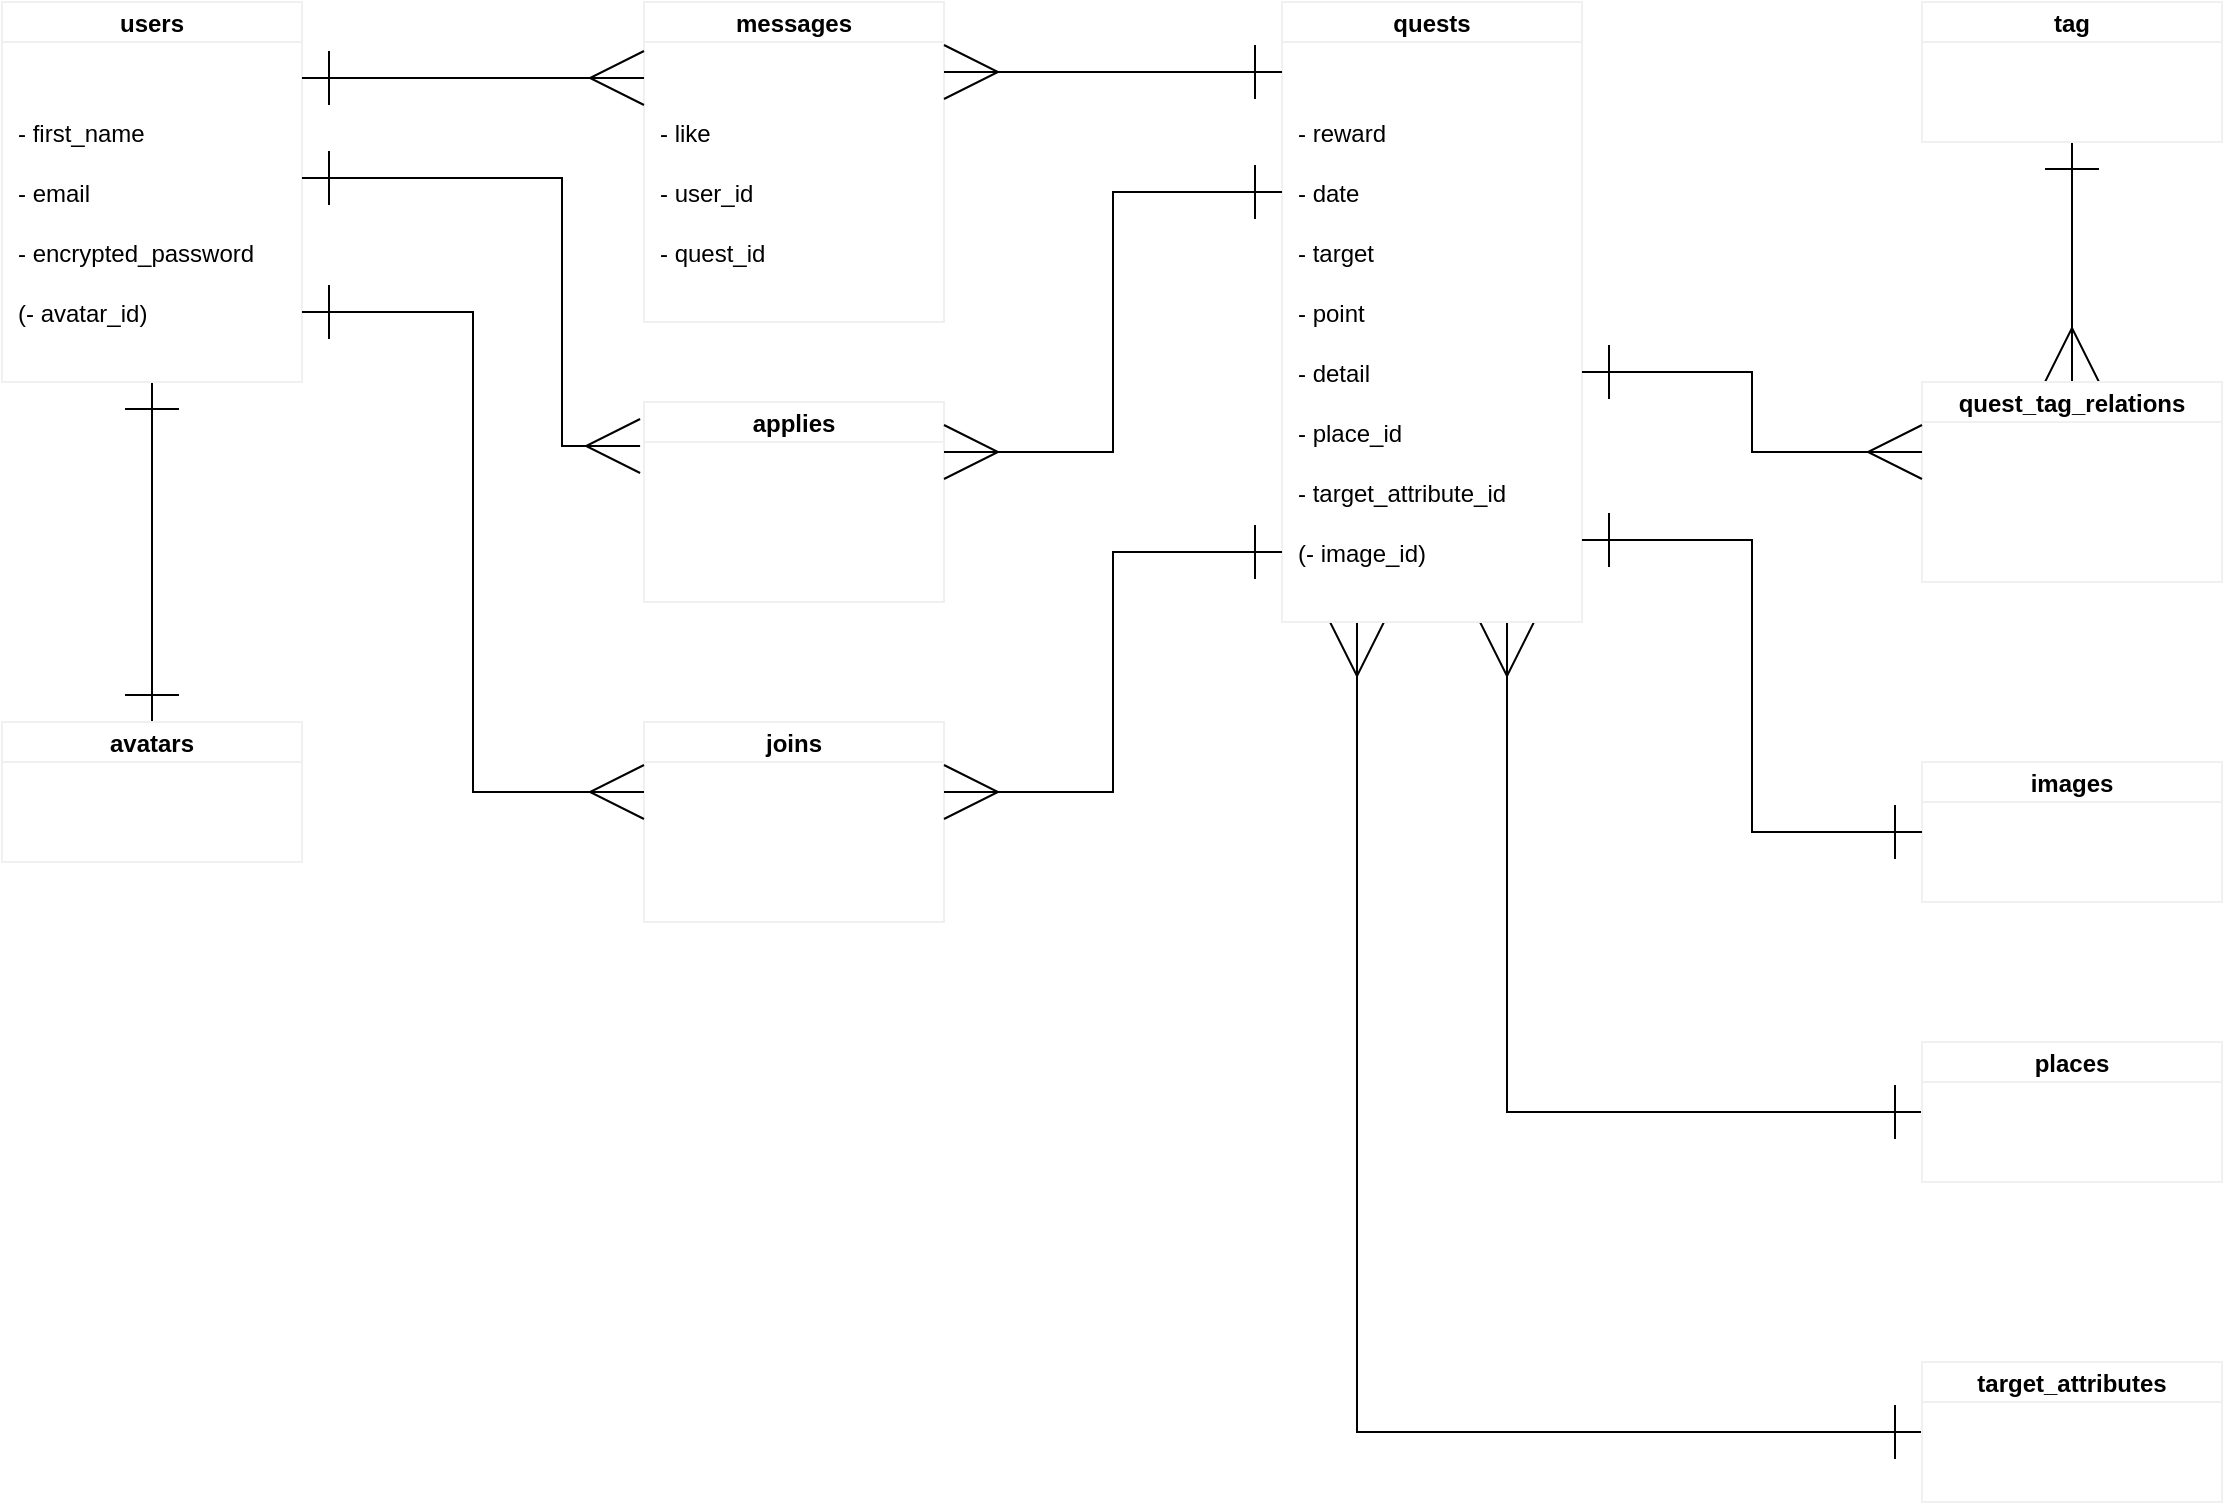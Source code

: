 <mxfile>
    <diagram id="tq6Q-kKkrOXCIGMH7631" name="ページ1">
        <mxGraphModel dx="937" dy="680" grid="1" gridSize="10" guides="1" tooltips="1" connect="1" arrows="0" fold="1" page="1" pageScale="1" pageWidth="1169" pageHeight="827" math="0" shadow="0">
            <root>
                <mxCell id="0"/>
                <mxCell id="1" parent="0"/>
                <mxCell id="98" style="edgeStyle=orthogonalEdgeStyle;rounded=0;jumpStyle=none;orthogonalLoop=1;jettySize=auto;html=1;exitX=0.5;exitY=1;exitDx=0;exitDy=0;entryX=0.5;entryY=0;entryDx=0;entryDy=0;startArrow=ERone;startFill=0;endArrow=ERone;endFill=0;startSize=25;endSize=25;sourcePerimeterSpacing=0;targetPerimeterSpacing=0;" edge="1" parent="1" source="18" target="89">
                    <mxGeometry relative="1" as="geometry"/>
                </mxCell>
                <mxCell id="18" value="users" style="shape=table;startSize=20;container=1;collapsible=1;childLayout=tableLayout;fixedRows=1;rowLines=0;fontStyle=1;align=center;resizeLast=1;strokeColor=#f0f0f0;" parent="1" vertex="1">
                    <mxGeometry x="40" y="40" width="150" height="190" as="geometry"/>
                </mxCell>
                <mxCell id="22" value="" style="shape=partialRectangle;collapsible=0;dropTarget=0;pointerEvents=0;fillColor=none;top=0;left=0;bottom=0;right=0;points=[[0,0.5],[1,0.5]];portConstraint=eastwest;" parent="18" vertex="1">
                    <mxGeometry y="20" width="150" height="30" as="geometry"/>
                </mxCell>
                <mxCell id="24" value="- last_name " style="shape=partialRectangle;connectable=0;top=0;left=0;bottom=0;right=0;align=left;spacingLeft=6;overflow=hidden;strokeColor=#666666;fontColor=#FFFFFF;fillColor=none;" parent="22" vertex="1">
                    <mxGeometry width="150" height="30" as="geometry"/>
                </mxCell>
                <mxCell id="41" style="shape=partialRectangle;collapsible=0;dropTarget=0;pointerEvents=0;fillColor=none;top=0;left=0;bottom=0;right=0;points=[[0,0.5],[1,0.5]];portConstraint=eastwest;" parent="18" vertex="1">
                    <mxGeometry y="50" width="150" height="30" as="geometry"/>
                </mxCell>
                <mxCell id="42" value="- first_name" style="shape=partialRectangle;connectable=0;top=0;left=0;bottom=0;right=0;align=left;spacingLeft=6;overflow=hidden;strokeColor=#9673a6;fillColor=none;" parent="41" vertex="1">
                    <mxGeometry width="150" height="30" as="geometry"/>
                </mxCell>
                <mxCell id="45" style="shape=partialRectangle;collapsible=0;dropTarget=0;pointerEvents=0;fillColor=none;top=0;left=0;bottom=0;right=0;points=[[0,0.5],[1,0.5]];portConstraint=eastwest;" parent="18" vertex="1">
                    <mxGeometry y="80" width="150" height="30" as="geometry"/>
                </mxCell>
                <mxCell id="46" value="- email" style="shape=partialRectangle;connectable=0;top=0;left=0;bottom=0;right=0;align=left;spacingLeft=6;overflow=hidden;strokeColor=#9673a6;fillColor=none;" parent="45" vertex="1">
                    <mxGeometry width="150" height="30" as="geometry"/>
                </mxCell>
                <mxCell id="47" style="shape=partialRectangle;collapsible=0;dropTarget=0;pointerEvents=0;fillColor=none;top=0;left=0;bottom=0;right=0;points=[[0,0.5],[1,0.5]];portConstraint=eastwest;" parent="18" vertex="1">
                    <mxGeometry y="110" width="150" height="30" as="geometry"/>
                </mxCell>
                <mxCell id="48" value="- encrypted_password" style="shape=partialRectangle;connectable=0;top=0;left=0;bottom=0;right=0;align=left;spacingLeft=6;overflow=hidden;strokeColor=#9673a6;fillColor=none;" parent="47" vertex="1">
                    <mxGeometry width="150" height="30" as="geometry"/>
                </mxCell>
                <mxCell id="114" style="shape=partialRectangle;collapsible=0;dropTarget=0;pointerEvents=0;fillColor=none;top=0;left=0;bottom=0;right=0;points=[[0,0.5],[1,0.5]];portConstraint=eastwest;" vertex="1" parent="18">
                    <mxGeometry y="140" width="150" height="30" as="geometry"/>
                </mxCell>
                <mxCell id="115" value="(- avatar_id)" style="shape=partialRectangle;connectable=0;top=0;left=0;bottom=0;right=0;align=left;spacingLeft=6;overflow=hidden;strokeColor=#9673a6;fillColor=none;" vertex="1" parent="114">
                    <mxGeometry width="150" height="30" as="geometry"/>
                </mxCell>
                <mxCell id="134" style="edgeStyle=orthogonalEdgeStyle;rounded=0;jumpStyle=none;orthogonalLoop=1;jettySize=auto;html=1;exitX=0.75;exitY=1;exitDx=0;exitDy=0;entryX=0;entryY=0.5;entryDx=0;entryDy=0;startArrow=ERmany;startFill=0;endArrow=ERone;endFill=0;startSize=25;endSize=25;sourcePerimeterSpacing=0;targetPerimeterSpacing=0;" edge="1" parent="1" source="49" target="129">
                    <mxGeometry relative="1" as="geometry"/>
                </mxCell>
                <mxCell id="135" style="edgeStyle=orthogonalEdgeStyle;rounded=0;jumpStyle=none;orthogonalLoop=1;jettySize=auto;html=1;exitX=0.25;exitY=1;exitDx=0;exitDy=0;entryX=0;entryY=0.5;entryDx=0;entryDy=0;startArrow=ERmany;startFill=0;endArrow=ERone;endFill=0;startSize=25;endSize=25;sourcePerimeterSpacing=0;targetPerimeterSpacing=0;" edge="1" parent="1" source="49" target="132">
                    <mxGeometry relative="1" as="geometry"/>
                </mxCell>
                <mxCell id="49" value="quests" style="shape=table;startSize=20;container=1;collapsible=1;childLayout=tableLayout;fixedRows=1;rowLines=0;fontStyle=1;align=center;resizeLast=1;strokeColor=#f0f0f0;" parent="1" vertex="1">
                    <mxGeometry x="680" y="40" width="150" height="310" as="geometry"/>
                </mxCell>
                <mxCell id="50" value="" style="shape=partialRectangle;collapsible=0;dropTarget=0;pointerEvents=0;fillColor=none;top=0;left=0;bottom=0;right=0;points=[[0,0.5],[1,0.5]];portConstraint=eastwest;" parent="49" vertex="1">
                    <mxGeometry y="20" width="150" height="30" as="geometry"/>
                </mxCell>
                <mxCell id="51" value="- quest_name " style="shape=partialRectangle;connectable=0;top=0;left=0;bottom=0;right=0;align=left;spacingLeft=6;overflow=hidden;strokeColor=#666666;fontColor=#FFFFFF;fillColor=none;" parent="50" vertex="1">
                    <mxGeometry width="150" height="30" as="geometry"/>
                </mxCell>
                <mxCell id="52" style="shape=partialRectangle;collapsible=0;dropTarget=0;pointerEvents=0;fillColor=none;top=0;left=0;bottom=0;right=0;points=[[0,0.5],[1,0.5]];portConstraint=eastwest;" parent="49" vertex="1">
                    <mxGeometry y="50" width="150" height="30" as="geometry"/>
                </mxCell>
                <mxCell id="53" value="- reward" style="shape=partialRectangle;connectable=0;top=0;left=0;bottom=0;right=0;align=left;spacingLeft=6;overflow=hidden;strokeColor=#9673a6;fillColor=none;" parent="52" vertex="1">
                    <mxGeometry width="150" height="30" as="geometry"/>
                </mxCell>
                <mxCell id="54" style="shape=partialRectangle;collapsible=0;dropTarget=0;pointerEvents=0;fillColor=none;top=0;left=0;bottom=0;right=0;points=[[0,0.5],[1,0.5]];portConstraint=eastwest;" parent="49" vertex="1">
                    <mxGeometry y="80" width="150" height="30" as="geometry"/>
                </mxCell>
                <mxCell id="55" value="- date" style="shape=partialRectangle;connectable=0;top=0;left=0;bottom=0;right=0;align=left;spacingLeft=6;overflow=hidden;strokeColor=#9673a6;fillColor=none;" parent="54" vertex="1">
                    <mxGeometry width="150" height="30" as="geometry"/>
                </mxCell>
                <mxCell id="56" style="shape=partialRectangle;collapsible=0;dropTarget=0;pointerEvents=0;fillColor=none;top=0;left=0;bottom=0;right=0;points=[[0,0.5],[1,0.5]];portConstraint=eastwest;" parent="49" vertex="1">
                    <mxGeometry y="110" width="150" height="30" as="geometry"/>
                </mxCell>
                <mxCell id="57" value="- target" style="shape=partialRectangle;connectable=0;top=0;left=0;bottom=0;right=0;align=left;spacingLeft=6;overflow=hidden;strokeColor=#9673a6;fillColor=none;" parent="56" vertex="1">
                    <mxGeometry width="150" height="30" as="geometry"/>
                </mxCell>
                <mxCell id="58" style="shape=partialRectangle;collapsible=0;dropTarget=0;pointerEvents=0;fillColor=none;top=0;left=0;bottom=0;right=0;points=[[0,0.5],[1,0.5]];portConstraint=eastwest;" parent="49" vertex="1">
                    <mxGeometry y="140" width="150" height="30" as="geometry"/>
                </mxCell>
                <mxCell id="59" value="- point" style="shape=partialRectangle;connectable=0;top=0;left=0;bottom=0;right=0;align=left;spacingLeft=6;overflow=hidden;strokeColor=#9673a6;fillColor=none;" parent="58" vertex="1">
                    <mxGeometry width="150" height="30" as="geometry"/>
                </mxCell>
                <mxCell id="60" style="shape=partialRectangle;collapsible=0;dropTarget=0;pointerEvents=0;fillColor=none;top=0;left=0;bottom=0;right=0;points=[[0,0.5],[1,0.5]];portConstraint=eastwest;" parent="49" vertex="1">
                    <mxGeometry y="170" width="150" height="30" as="geometry"/>
                </mxCell>
                <mxCell id="61" value="- detail" style="shape=partialRectangle;connectable=0;top=0;left=0;bottom=0;right=0;align=left;spacingLeft=6;overflow=hidden;strokeColor=#9673a6;fillColor=none;" parent="60" vertex="1">
                    <mxGeometry width="150" height="30" as="geometry"/>
                </mxCell>
                <mxCell id="64" style="shape=partialRectangle;collapsible=0;dropTarget=0;pointerEvents=0;fillColor=none;top=0;left=0;bottom=0;right=0;points=[[0,0.5],[1,0.5]];portConstraint=eastwest;" parent="49" vertex="1">
                    <mxGeometry y="200" width="150" height="30" as="geometry"/>
                </mxCell>
                <mxCell id="65" value="- place_id" style="shape=partialRectangle;connectable=0;top=0;left=0;bottom=0;right=0;align=left;spacingLeft=6;overflow=hidden;strokeColor=#9673a6;fillColor=none;" parent="64" vertex="1">
                    <mxGeometry width="150" height="30" as="geometry"/>
                </mxCell>
                <mxCell id="66" style="shape=partialRectangle;collapsible=0;dropTarget=0;pointerEvents=0;fillColor=none;top=0;left=0;bottom=0;right=0;points=[[0,0.5],[1,0.5]];portConstraint=eastwest;" parent="49" vertex="1">
                    <mxGeometry y="230" width="150" height="30" as="geometry"/>
                </mxCell>
                <mxCell id="67" value="- target_attribute_id" style="shape=partialRectangle;connectable=0;top=0;left=0;bottom=0;right=0;align=left;spacingLeft=6;overflow=hidden;strokeColor=#9673a6;fillColor=none;" parent="66" vertex="1">
                    <mxGeometry width="150" height="30" as="geometry"/>
                </mxCell>
                <mxCell id="124" style="shape=partialRectangle;collapsible=0;dropTarget=0;pointerEvents=0;fillColor=none;top=0;left=0;bottom=0;right=0;points=[[0,0.5],[1,0.5]];portConstraint=eastwest;" vertex="1" parent="49">
                    <mxGeometry y="260" width="150" height="30" as="geometry"/>
                </mxCell>
                <mxCell id="125" value="(- image_id)" style="shape=partialRectangle;connectable=0;top=0;left=0;bottom=0;right=0;align=left;spacingLeft=6;overflow=hidden;strokeColor=#9673a6;fillColor=none;" vertex="1" parent="124">
                    <mxGeometry width="150" height="30" as="geometry"/>
                </mxCell>
                <mxCell id="68" value="messages" style="shape=table;startSize=20;container=1;collapsible=1;childLayout=tableLayout;fixedRows=1;rowLines=0;fontStyle=1;align=center;resizeLast=1;strokeColor=#f0f0f0;" parent="1" vertex="1">
                    <mxGeometry x="361" y="40" width="150" height="160" as="geometry"/>
                </mxCell>
                <mxCell id="69" value="" style="shape=partialRectangle;collapsible=0;dropTarget=0;pointerEvents=0;fillColor=none;top=0;left=0;bottom=0;right=0;points=[[0,0.5],[1,0.5]];portConstraint=eastwest;" parent="68" vertex="1">
                    <mxGeometry y="20" width="150" height="30" as="geometry"/>
                </mxCell>
                <mxCell id="70" value="- text" style="shape=partialRectangle;connectable=0;top=0;left=0;bottom=0;right=0;align=left;spacingLeft=6;overflow=hidden;strokeColor=#666666;fontColor=#FFFFFF;fillColor=none;" parent="69" vertex="1">
                    <mxGeometry width="150" height="30" as="geometry"/>
                </mxCell>
                <mxCell id="71" style="shape=partialRectangle;collapsible=0;dropTarget=0;pointerEvents=0;fillColor=none;top=0;left=0;bottom=0;right=0;points=[[0,0.5],[1,0.5]];portConstraint=eastwest;" parent="68" vertex="1">
                    <mxGeometry y="50" width="150" height="30" as="geometry"/>
                </mxCell>
                <mxCell id="72" value="- like" style="shape=partialRectangle;connectable=0;top=0;left=0;bottom=0;right=0;align=left;spacingLeft=6;overflow=hidden;strokeColor=#9673a6;fillColor=none;" parent="71" vertex="1">
                    <mxGeometry width="150" height="30" as="geometry"/>
                </mxCell>
                <mxCell id="116" style="shape=partialRectangle;collapsible=0;dropTarget=0;pointerEvents=0;fillColor=none;top=0;left=0;bottom=0;right=0;points=[[0,0.5],[1,0.5]];portConstraint=eastwest;" vertex="1" parent="68">
                    <mxGeometry y="80" width="150" height="30" as="geometry"/>
                </mxCell>
                <mxCell id="117" value="- user_id" style="shape=partialRectangle;connectable=0;top=0;left=0;bottom=0;right=0;align=left;spacingLeft=6;overflow=hidden;strokeColor=#9673a6;fillColor=none;" vertex="1" parent="116">
                    <mxGeometry width="150" height="30" as="geometry"/>
                </mxCell>
                <mxCell id="118" style="shape=partialRectangle;collapsible=0;dropTarget=0;pointerEvents=0;fillColor=none;top=0;left=0;bottom=0;right=0;points=[[0,0.5],[1,0.5]];portConstraint=eastwest;" vertex="1" parent="68">
                    <mxGeometry y="110" width="150" height="30" as="geometry"/>
                </mxCell>
                <mxCell id="119" value="- quest_id" style="shape=partialRectangle;connectable=0;top=0;left=0;bottom=0;right=0;align=left;spacingLeft=6;overflow=hidden;strokeColor=#9673a6;fillColor=none;" vertex="1" parent="118">
                    <mxGeometry width="150" height="30" as="geometry"/>
                </mxCell>
                <mxCell id="112" style="edgeStyle=orthogonalEdgeStyle;rounded=0;jumpStyle=none;orthogonalLoop=1;jettySize=auto;html=1;exitX=0.5;exitY=1;exitDx=0;exitDy=0;startArrow=ERone;startFill=0;endArrow=ERmany;endFill=0;startSize=25;endSize=25;sourcePerimeterSpacing=0;targetPerimeterSpacing=0;" edge="1" parent="1" source="77" target="104">
                    <mxGeometry relative="1" as="geometry"/>
                </mxCell>
                <mxCell id="77" value="tag" style="shape=table;startSize=20;container=1;collapsible=1;childLayout=tableLayout;fixedRows=1;rowLines=0;fontStyle=1;align=center;resizeLast=1;strokeColor=#f0f0f0;" parent="1" vertex="1">
                    <mxGeometry x="1000" y="40" width="150" height="70" as="geometry"/>
                </mxCell>
                <mxCell id="78" value="" style="shape=partialRectangle;collapsible=0;dropTarget=0;pointerEvents=0;fillColor=none;top=0;left=0;bottom=0;right=0;points=[[0,0.5],[1,0.5]];portConstraint=eastwest;" parent="77" vertex="1">
                    <mxGeometry y="20" width="150" height="30" as="geometry"/>
                </mxCell>
                <mxCell id="79" value="- attribute" style="shape=partialRectangle;connectable=0;top=0;left=0;bottom=0;right=0;align=left;spacingLeft=6;overflow=hidden;strokeColor=#666666;fontColor=#FFFFFF;fillColor=none;" parent="78" vertex="1">
                    <mxGeometry width="150" height="30" as="geometry"/>
                </mxCell>
                <mxCell id="80" value="applies" style="shape=table;startSize=20;container=1;collapsible=1;childLayout=tableLayout;fixedRows=1;rowLines=0;fontStyle=1;align=center;resizeLast=1;strokeColor=#f0f0f0;" vertex="1" parent="1">
                    <mxGeometry x="361" y="240" width="150" height="100" as="geometry"/>
                </mxCell>
                <mxCell id="81" value="" style="shape=partialRectangle;collapsible=0;dropTarget=0;pointerEvents=0;fillColor=none;top=0;left=0;bottom=0;right=0;points=[[0,0.5],[1,0.5]];portConstraint=eastwest;" vertex="1" parent="80">
                    <mxGeometry y="20" width="150" height="30" as="geometry"/>
                </mxCell>
                <mxCell id="82" value="- user_id" style="shape=partialRectangle;connectable=0;top=0;left=0;bottom=0;right=0;align=left;spacingLeft=6;overflow=hidden;strokeColor=#666666;fontColor=#FFFFFF;fillColor=none;" vertex="1" parent="81">
                    <mxGeometry width="150" height="30" as="geometry"/>
                </mxCell>
                <mxCell id="120" style="shape=partialRectangle;collapsible=0;dropTarget=0;pointerEvents=0;fillColor=none;top=0;left=0;bottom=0;right=0;points=[[0,0.5],[1,0.5]];portConstraint=eastwest;" vertex="1" parent="80">
                    <mxGeometry y="50" width="150" height="30" as="geometry"/>
                </mxCell>
                <mxCell id="121" value="- quest_id" style="shape=partialRectangle;connectable=0;top=0;left=0;bottom=0;right=0;align=left;spacingLeft=6;overflow=hidden;strokeColor=#666666;fontColor=#FFFFFF;fillColor=none;" vertex="1" parent="120">
                    <mxGeometry width="150" height="30" as="geometry"/>
                </mxCell>
                <mxCell id="83" value="joins" style="shape=table;startSize=20;container=1;collapsible=1;childLayout=tableLayout;fixedRows=1;rowLines=0;fontStyle=1;align=center;resizeLast=1;strokeColor=#f0f0f0;" vertex="1" parent="1">
                    <mxGeometry x="361" y="400" width="150" height="100" as="geometry"/>
                </mxCell>
                <mxCell id="84" value="" style="shape=partialRectangle;collapsible=0;dropTarget=0;pointerEvents=0;fillColor=none;top=0;left=0;bottom=0;right=0;points=[[0,0.5],[1,0.5]];portConstraint=eastwest;" vertex="1" parent="83">
                    <mxGeometry y="20" width="150" height="30" as="geometry"/>
                </mxCell>
                <mxCell id="85" value="- user_id" style="shape=partialRectangle;connectable=0;top=0;left=0;bottom=0;right=0;align=left;spacingLeft=6;overflow=hidden;strokeColor=#666666;fontColor=#FFFFFF;fillColor=none;" vertex="1" parent="84">
                    <mxGeometry width="150" height="30" as="geometry"/>
                </mxCell>
                <mxCell id="122" style="shape=partialRectangle;collapsible=0;dropTarget=0;pointerEvents=0;fillColor=none;top=0;left=0;bottom=0;right=0;points=[[0,0.5],[1,0.5]];portConstraint=eastwest;" vertex="1" parent="83">
                    <mxGeometry y="50" width="150" height="30" as="geometry"/>
                </mxCell>
                <mxCell id="123" value="- quest_id" style="shape=partialRectangle;connectable=0;top=0;left=0;bottom=0;right=0;align=left;spacingLeft=6;overflow=hidden;strokeColor=#666666;fontColor=#FFFFFF;fillColor=none;" vertex="1" parent="122">
                    <mxGeometry width="150" height="30" as="geometry"/>
                </mxCell>
                <mxCell id="86" value="images" style="shape=table;startSize=20;container=1;collapsible=1;childLayout=tableLayout;fixedRows=1;rowLines=0;fontStyle=1;align=center;resizeLast=1;strokeColor=#f0f0f0;" vertex="1" parent="1">
                    <mxGeometry x="1000" y="420" width="150" height="70" as="geometry"/>
                </mxCell>
                <mxCell id="87" value="" style="shape=partialRectangle;collapsible=0;dropTarget=0;pointerEvents=0;fillColor=none;top=0;left=0;bottom=0;right=0;points=[[0,0.5],[1,0.5]];portConstraint=eastwest;" vertex="1" parent="86">
                    <mxGeometry y="20" width="150" height="30" as="geometry"/>
                </mxCell>
                <mxCell id="88" value="- ActiveStrageを使用" style="shape=partialRectangle;connectable=0;top=0;left=0;bottom=0;right=0;align=left;spacingLeft=6;overflow=hidden;strokeColor=#666666;fontColor=#FFFFFF;fillColor=none;" vertex="1" parent="87">
                    <mxGeometry width="150" height="30" as="geometry"/>
                </mxCell>
                <mxCell id="89" value="avatars" style="shape=table;startSize=20;container=1;collapsible=1;childLayout=tableLayout;fixedRows=1;rowLines=0;fontStyle=1;align=center;resizeLast=1;strokeColor=#f0f0f0;" vertex="1" parent="1">
                    <mxGeometry x="40" y="400" width="150" height="70" as="geometry"/>
                </mxCell>
                <mxCell id="90" value="" style="shape=partialRectangle;collapsible=0;dropTarget=0;pointerEvents=0;fillColor=none;top=0;left=0;bottom=0;right=0;points=[[0,0.5],[1,0.5]];portConstraint=eastwest;" vertex="1" parent="89">
                    <mxGeometry y="20" width="150" height="30" as="geometry"/>
                </mxCell>
                <mxCell id="91" value="- ActiveStrageを使用" style="shape=partialRectangle;connectable=0;top=0;left=0;bottom=0;right=0;align=left;spacingLeft=6;overflow=hidden;strokeColor=#666666;fontColor=#FFFFFF;fillColor=none;" vertex="1" parent="90">
                    <mxGeometry width="150" height="30" as="geometry"/>
                </mxCell>
                <mxCell id="93" style="edgeStyle=orthogonalEdgeStyle;rounded=0;orthogonalLoop=1;jettySize=auto;html=1;exitX=1;exitY=0.5;exitDx=0;exitDy=0;endArrow=ERmany;endFill=0;startArrow=ERone;startFill=0;targetPerimeterSpacing=0;endSize=25;startSize=25;sourcePerimeterSpacing=0;" edge="1" parent="1">
                    <mxGeometry relative="1" as="geometry">
                        <mxPoint x="190" y="78" as="sourcePoint"/>
                        <mxPoint x="361" y="78" as="targetPoint"/>
                    </mxGeometry>
                </mxCell>
                <mxCell id="95" style="edgeStyle=orthogonalEdgeStyle;rounded=0;jumpStyle=none;orthogonalLoop=1;jettySize=auto;html=1;exitX=1;exitY=0.5;exitDx=0;exitDy=0;entryX=-0.013;entryY=0.3;entryDx=0;entryDy=0;entryPerimeter=0;startArrow=ERone;startFill=0;endArrow=ERmany;endFill=0;startSize=25;endSize=25;sourcePerimeterSpacing=0;targetPerimeterSpacing=0;" edge="1" parent="1">
                    <mxGeometry relative="1" as="geometry">
                        <mxPoint x="190" y="128" as="sourcePoint"/>
                        <mxPoint x="359.05" y="262" as="targetPoint"/>
                        <Array as="points">
                            <mxPoint x="320" y="128"/>
                            <mxPoint x="320" y="262"/>
                        </Array>
                    </mxGeometry>
                </mxCell>
                <mxCell id="96" style="edgeStyle=orthogonalEdgeStyle;rounded=0;jumpStyle=none;orthogonalLoop=1;jettySize=auto;html=1;exitX=1;exitY=0.5;exitDx=0;exitDy=0;entryX=0;entryY=0.5;entryDx=0;entryDy=0;startArrow=ERone;startFill=0;endArrow=ERmany;endFill=0;startSize=25;endSize=25;sourcePerimeterSpacing=0;targetPerimeterSpacing=0;" edge="1" parent="1" source="114" target="84">
                    <mxGeometry relative="1" as="geometry"/>
                </mxCell>
                <mxCell id="99" style="edgeStyle=orthogonalEdgeStyle;rounded=0;jumpStyle=none;orthogonalLoop=1;jettySize=auto;html=1;exitX=1;exitY=0.5;exitDx=0;exitDy=0;startArrow=ERmany;startFill=0;endArrow=ERone;endFill=0;startSize=25;endSize=25;sourcePerimeterSpacing=0;targetPerimeterSpacing=0;entryX=0;entryY=0.5;entryDx=0;entryDy=0;" edge="1" parent="1" source="69" target="50">
                    <mxGeometry relative="1" as="geometry">
                        <mxPoint x="670" y="75" as="targetPoint"/>
                    </mxGeometry>
                </mxCell>
                <mxCell id="102" style="edgeStyle=orthogonalEdgeStyle;rounded=0;jumpStyle=none;orthogonalLoop=1;jettySize=auto;html=1;exitX=0;exitY=0.5;exitDx=0;exitDy=0;entryX=1;entryY=0.5;entryDx=0;entryDy=0;startArrow=ERone;startFill=0;endArrow=ERmany;endFill=0;startSize=25;endSize=25;sourcePerimeterSpacing=0;targetPerimeterSpacing=0;" edge="1" parent="1" source="124" target="84">
                    <mxGeometry relative="1" as="geometry"/>
                </mxCell>
                <mxCell id="103" style="edgeStyle=orthogonalEdgeStyle;rounded=0;jumpStyle=none;orthogonalLoop=1;jettySize=auto;html=1;exitX=0;exitY=0.5;exitDx=0;exitDy=0;entryX=1;entryY=0.25;entryDx=0;entryDy=0;startArrow=ERone;startFill=0;endArrow=ERmany;endFill=0;startSize=25;endSize=25;sourcePerimeterSpacing=0;targetPerimeterSpacing=0;" edge="1" parent="1" source="54" target="80">
                    <mxGeometry relative="1" as="geometry"/>
                </mxCell>
                <mxCell id="104" value="quest_tag_relations" style="shape=table;startSize=20;container=1;collapsible=1;childLayout=tableLayout;fixedRows=1;rowLines=0;fontStyle=1;align=center;resizeLast=1;strokeColor=#f0f0f0;" vertex="1" parent="1">
                    <mxGeometry x="1000" y="230" width="150" height="100" as="geometry"/>
                </mxCell>
                <mxCell id="105" value="" style="shape=partialRectangle;collapsible=0;dropTarget=0;pointerEvents=0;fillColor=none;top=0;left=0;bottom=0;right=0;points=[[0,0.5],[1,0.5]];portConstraint=eastwest;" vertex="1" parent="104">
                    <mxGeometry y="20" width="150" height="30" as="geometry"/>
                </mxCell>
                <mxCell id="106" value="- quest_id" style="shape=partialRectangle;connectable=0;top=0;left=0;bottom=0;right=0;align=left;spacingLeft=6;overflow=hidden;strokeColor=#666666;fontColor=#FFFFFF;fillColor=none;" vertex="1" parent="105">
                    <mxGeometry width="150" height="30" as="geometry"/>
                </mxCell>
                <mxCell id="126" style="shape=partialRectangle;collapsible=0;dropTarget=0;pointerEvents=0;fillColor=none;top=0;left=0;bottom=0;right=0;points=[[0,0.5],[1,0.5]];portConstraint=eastwest;" vertex="1" parent="104">
                    <mxGeometry y="50" width="150" height="30" as="geometry"/>
                </mxCell>
                <mxCell id="127" value="- tag_id" style="shape=partialRectangle;connectable=0;top=0;left=0;bottom=0;right=0;align=left;spacingLeft=6;overflow=hidden;strokeColor=#666666;fontColor=#FFFFFF;fillColor=none;" vertex="1" parent="126">
                    <mxGeometry width="150" height="30" as="geometry"/>
                </mxCell>
                <mxCell id="110" style="edgeStyle=orthogonalEdgeStyle;rounded=0;jumpStyle=none;orthogonalLoop=1;jettySize=auto;html=1;exitX=1;exitY=0.5;exitDx=0;exitDy=0;entryX=0;entryY=0.5;entryDx=0;entryDy=0;startArrow=ERone;startFill=0;endArrow=ERmany;endFill=0;startSize=25;endSize=25;sourcePerimeterSpacing=0;targetPerimeterSpacing=0;" edge="1" parent="1" source="60" target="105">
                    <mxGeometry relative="1" as="geometry"/>
                </mxCell>
                <mxCell id="113" style="edgeStyle=orthogonalEdgeStyle;rounded=0;jumpStyle=none;orthogonalLoop=1;jettySize=auto;html=1;exitX=1;exitY=0.3;exitDx=0;exitDy=0;entryX=0;entryY=0.5;entryDx=0;entryDy=0;startArrow=ERone;startFill=0;endArrow=ERone;endFill=0;startSize=25;endSize=25;sourcePerimeterSpacing=0;targetPerimeterSpacing=0;exitPerimeter=0;" edge="1" parent="1" source="124" target="87">
                    <mxGeometry relative="1" as="geometry"/>
                </mxCell>
                <mxCell id="128" value="places" style="shape=table;startSize=20;container=1;collapsible=1;childLayout=tableLayout;fixedRows=1;rowLines=0;fontStyle=1;align=center;resizeLast=1;strokeColor=#f0f0f0;" vertex="1" parent="1">
                    <mxGeometry x="1000" y="560" width="150" height="70" as="geometry"/>
                </mxCell>
                <mxCell id="129" value="" style="shape=partialRectangle;collapsible=0;dropTarget=0;pointerEvents=0;fillColor=none;top=0;left=0;bottom=0;right=0;points=[[0,0.5],[1,0.5]];portConstraint=eastwest;" vertex="1" parent="128">
                    <mxGeometry y="20" width="150" height="30" as="geometry"/>
                </mxCell>
                <mxCell id="130" value="- ActiveHashを使用" style="shape=partialRectangle;connectable=0;top=0;left=0;bottom=0;right=0;align=left;spacingLeft=6;overflow=hidden;strokeColor=#666666;fontColor=#FFFFFF;fillColor=none;" vertex="1" parent="129">
                    <mxGeometry width="150" height="30" as="geometry"/>
                </mxCell>
                <mxCell id="131" value="target_attributes" style="shape=table;startSize=20;container=1;collapsible=1;childLayout=tableLayout;fixedRows=1;rowLines=0;fontStyle=1;align=center;resizeLast=1;strokeColor=#f0f0f0;" vertex="1" parent="1">
                    <mxGeometry x="1000" y="720" width="150" height="70" as="geometry"/>
                </mxCell>
                <mxCell id="132" value="" style="shape=partialRectangle;collapsible=0;dropTarget=0;pointerEvents=0;fillColor=none;top=0;left=0;bottom=0;right=0;points=[[0,0.5],[1,0.5]];portConstraint=eastwest;" vertex="1" parent="131">
                    <mxGeometry y="20" width="150" height="30" as="geometry"/>
                </mxCell>
                <mxCell id="133" value="- ActiveHashを使用" style="shape=partialRectangle;connectable=0;top=0;left=0;bottom=0;right=0;align=left;spacingLeft=6;overflow=hidden;strokeColor=#666666;fontColor=#FFFFFF;fillColor=none;" vertex="1" parent="132">
                    <mxGeometry width="150" height="30" as="geometry"/>
                </mxCell>
            </root>
        </mxGraphModel>
    </diagram>
</mxfile>